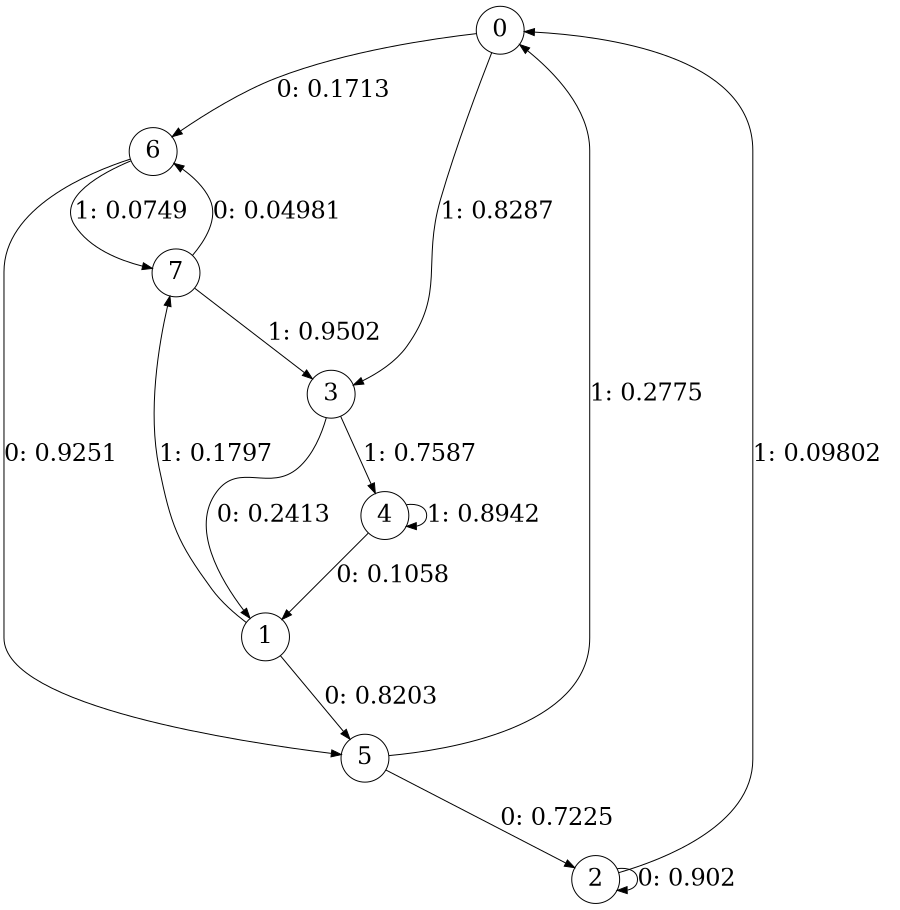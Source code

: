 digraph "ch13randomL3" {
size = "6,8.5";
ratio = "fill";
node [shape = circle];
node [fontsize = 24];
edge [fontsize = 24];
0 -> 6 [label = "0: 0.1713   "];
0 -> 3 [label = "1: 0.8287   "];
1 -> 5 [label = "0: 0.8203   "];
1 -> 7 [label = "1: 0.1797   "];
2 -> 2 [label = "0: 0.902    "];
2 -> 0 [label = "1: 0.09802  "];
3 -> 1 [label = "0: 0.2413   "];
3 -> 4 [label = "1: 0.7587   "];
4 -> 1 [label = "0: 0.1058   "];
4 -> 4 [label = "1: 0.8942   "];
5 -> 2 [label = "0: 0.7225   "];
5 -> 0 [label = "1: 0.2775   "];
6 -> 5 [label = "0: 0.9251   "];
6 -> 7 [label = "1: 0.0749   "];
7 -> 6 [label = "0: 0.04981  "];
7 -> 3 [label = "1: 0.9502   "];
}
